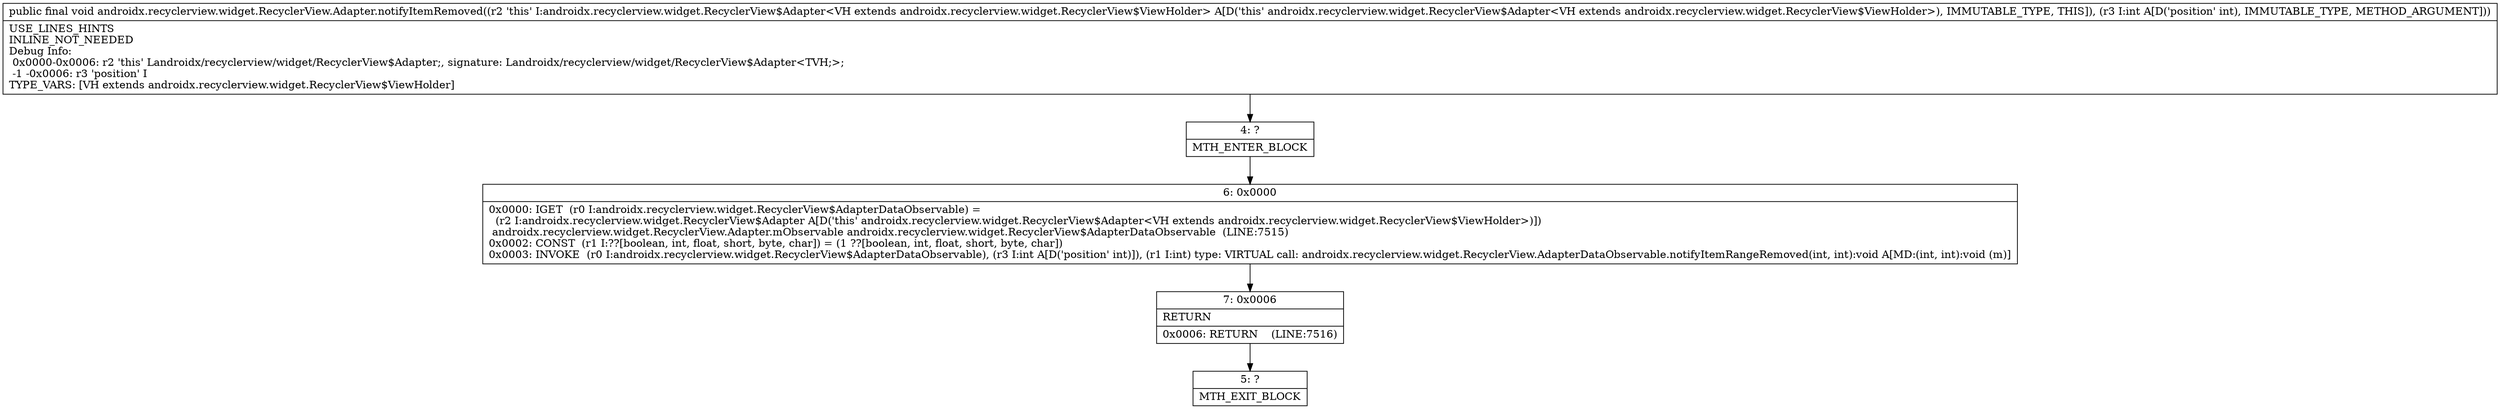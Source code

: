digraph "CFG forandroidx.recyclerview.widget.RecyclerView.Adapter.notifyItemRemoved(I)V" {
Node_4 [shape=record,label="{4\:\ ?|MTH_ENTER_BLOCK\l}"];
Node_6 [shape=record,label="{6\:\ 0x0000|0x0000: IGET  (r0 I:androidx.recyclerview.widget.RecyclerView$AdapterDataObservable) = \l  (r2 I:androidx.recyclerview.widget.RecyclerView$Adapter A[D('this' androidx.recyclerview.widget.RecyclerView$Adapter\<VH extends androidx.recyclerview.widget.RecyclerView$ViewHolder\>)])\l androidx.recyclerview.widget.RecyclerView.Adapter.mObservable androidx.recyclerview.widget.RecyclerView$AdapterDataObservable  (LINE:7515)\l0x0002: CONST  (r1 I:??[boolean, int, float, short, byte, char]) = (1 ??[boolean, int, float, short, byte, char]) \l0x0003: INVOKE  (r0 I:androidx.recyclerview.widget.RecyclerView$AdapterDataObservable), (r3 I:int A[D('position' int)]), (r1 I:int) type: VIRTUAL call: androidx.recyclerview.widget.RecyclerView.AdapterDataObservable.notifyItemRangeRemoved(int, int):void A[MD:(int, int):void (m)]\l}"];
Node_7 [shape=record,label="{7\:\ 0x0006|RETURN\l|0x0006: RETURN    (LINE:7516)\l}"];
Node_5 [shape=record,label="{5\:\ ?|MTH_EXIT_BLOCK\l}"];
MethodNode[shape=record,label="{public final void androidx.recyclerview.widget.RecyclerView.Adapter.notifyItemRemoved((r2 'this' I:androidx.recyclerview.widget.RecyclerView$Adapter\<VH extends androidx.recyclerview.widget.RecyclerView$ViewHolder\> A[D('this' androidx.recyclerview.widget.RecyclerView$Adapter\<VH extends androidx.recyclerview.widget.RecyclerView$ViewHolder\>), IMMUTABLE_TYPE, THIS]), (r3 I:int A[D('position' int), IMMUTABLE_TYPE, METHOD_ARGUMENT]))  | USE_LINES_HINTS\lINLINE_NOT_NEEDED\lDebug Info:\l  0x0000\-0x0006: r2 'this' Landroidx\/recyclerview\/widget\/RecyclerView$Adapter;, signature: Landroidx\/recyclerview\/widget\/RecyclerView$Adapter\<TVH;\>;\l  \-1 \-0x0006: r3 'position' I\lTYPE_VARS: [VH extends androidx.recyclerview.widget.RecyclerView$ViewHolder]\l}"];
MethodNode -> Node_4;Node_4 -> Node_6;
Node_6 -> Node_7;
Node_7 -> Node_5;
}

